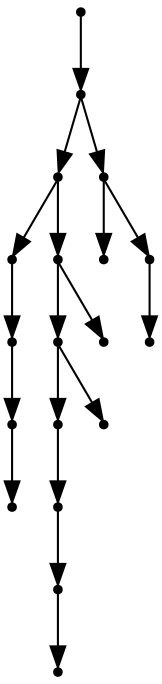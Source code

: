 digraph {
  18 [shape=point];
  17 [shape=point];
  12 [shape=point];
  3 [shape=point];
  2 [shape=point];
  1 [shape=point];
  0 [shape=point];
  11 [shape=point];
  9 [shape=point];
  7 [shape=point];
  6 [shape=point];
  5 [shape=point];
  4 [shape=point];
  8 [shape=point];
  10 [shape=point];
  16 [shape=point];
  13 [shape=point];
  15 [shape=point];
  14 [shape=point];
18 -> 17;
17 -> 12;
12 -> 3;
3 -> 2;
2 -> 1;
1 -> 0;
12 -> 11;
11 -> 9;
9 -> 7;
7 -> 6;
6 -> 5;
5 -> 4;
9 -> 8;
11 -> 10;
17 -> 16;
16 -> 13;
16 -> 15;
15 -> 14;
}
